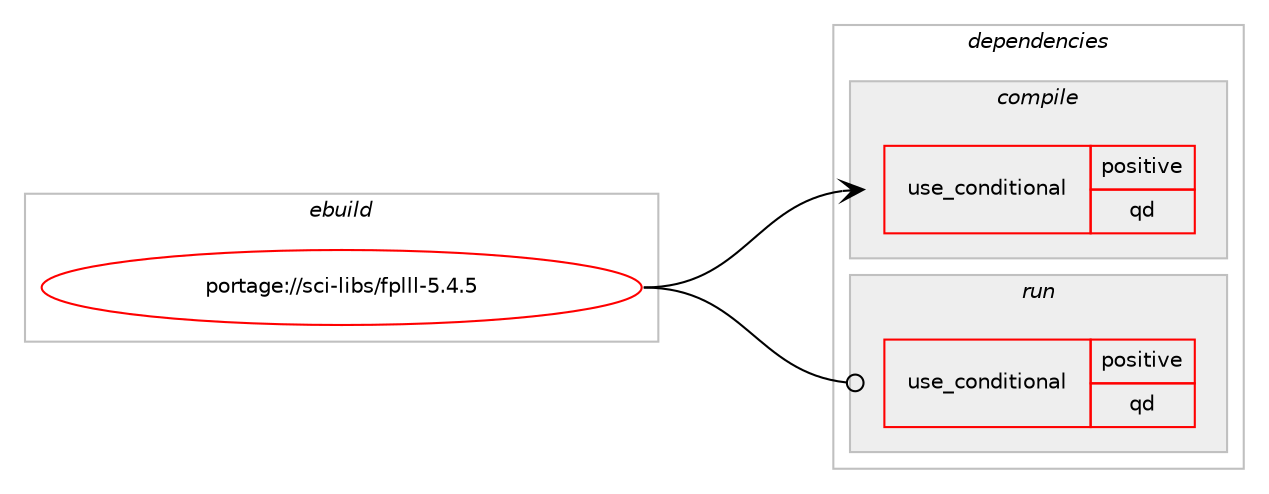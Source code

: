 digraph prolog {

# *************
# Graph options
# *************

newrank=true;
concentrate=true;
compound=true;
graph [rankdir=LR,fontname=Helvetica,fontsize=10,ranksep=1.5];#, ranksep=2.5, nodesep=0.2];
edge  [arrowhead=vee];
node  [fontname=Helvetica,fontsize=10];

# **********
# The ebuild
# **********

subgraph cluster_leftcol {
color=gray;
rank=same;
label=<<i>ebuild</i>>;
id [label="portage://sci-libs/fplll-5.4.5", color=red, width=4, href="../sci-libs/fplll-5.4.5.svg"];
}

# ****************
# The dependencies
# ****************

subgraph cluster_midcol {
color=gray;
label=<<i>dependencies</i>>;
subgraph cluster_compile {
fillcolor="#eeeeee";
style=filled;
label=<<i>compile</i>>;
subgraph cond2554 {
dependency3750 [label=<<TABLE BORDER="0" CELLBORDER="1" CELLSPACING="0" CELLPADDING="4"><TR><TD ROWSPAN="3" CELLPADDING="10">use_conditional</TD></TR><TR><TD>positive</TD></TR><TR><TD>qd</TD></TR></TABLE>>, shape=none, color=red];
# *** BEGIN UNKNOWN DEPENDENCY TYPE (TODO) ***
# dependency3750 -> package_dependency(portage://sci-libs/fplll-5.4.5,install,no,sci-libs,qd,none,[,,],[],[])
# *** END UNKNOWN DEPENDENCY TYPE (TODO) ***

}
id:e -> dependency3750:w [weight=20,style="solid",arrowhead="vee"];
# *** BEGIN UNKNOWN DEPENDENCY TYPE (TODO) ***
# id -> package_dependency(portage://sci-libs/fplll-5.4.5,install,no,dev-libs,gmp,none,[,,],[slot(0)],[])
# *** END UNKNOWN DEPENDENCY TYPE (TODO) ***

# *** BEGIN UNKNOWN DEPENDENCY TYPE (TODO) ***
# id -> package_dependency(portage://sci-libs/fplll-5.4.5,install,no,dev-libs,mpfr,none,[,,],[slot(0)],[])
# *** END UNKNOWN DEPENDENCY TYPE (TODO) ***

}
subgraph cluster_compileandrun {
fillcolor="#eeeeee";
style=filled;
label=<<i>compile and run</i>>;
}
subgraph cluster_run {
fillcolor="#eeeeee";
style=filled;
label=<<i>run</i>>;
subgraph cond2555 {
dependency3751 [label=<<TABLE BORDER="0" CELLBORDER="1" CELLSPACING="0" CELLPADDING="4"><TR><TD ROWSPAN="3" CELLPADDING="10">use_conditional</TD></TR><TR><TD>positive</TD></TR><TR><TD>qd</TD></TR></TABLE>>, shape=none, color=red];
# *** BEGIN UNKNOWN DEPENDENCY TYPE (TODO) ***
# dependency3751 -> package_dependency(portage://sci-libs/fplll-5.4.5,run,no,sci-libs,qd,none,[,,],[],[])
# *** END UNKNOWN DEPENDENCY TYPE (TODO) ***

}
id:e -> dependency3751:w [weight=20,style="solid",arrowhead="odot"];
# *** BEGIN UNKNOWN DEPENDENCY TYPE (TODO) ***
# id -> package_dependency(portage://sci-libs/fplll-5.4.5,run,no,dev-libs,gmp,none,[,,],[slot(0)],[])
# *** END UNKNOWN DEPENDENCY TYPE (TODO) ***

# *** BEGIN UNKNOWN DEPENDENCY TYPE (TODO) ***
# id -> package_dependency(portage://sci-libs/fplll-5.4.5,run,no,dev-libs,mpfr,none,[,,],[slot(0)],[])
# *** END UNKNOWN DEPENDENCY TYPE (TODO) ***

}
}

# **************
# The candidates
# **************

subgraph cluster_choices {
rank=same;
color=gray;
label=<<i>candidates</i>>;

}

}
